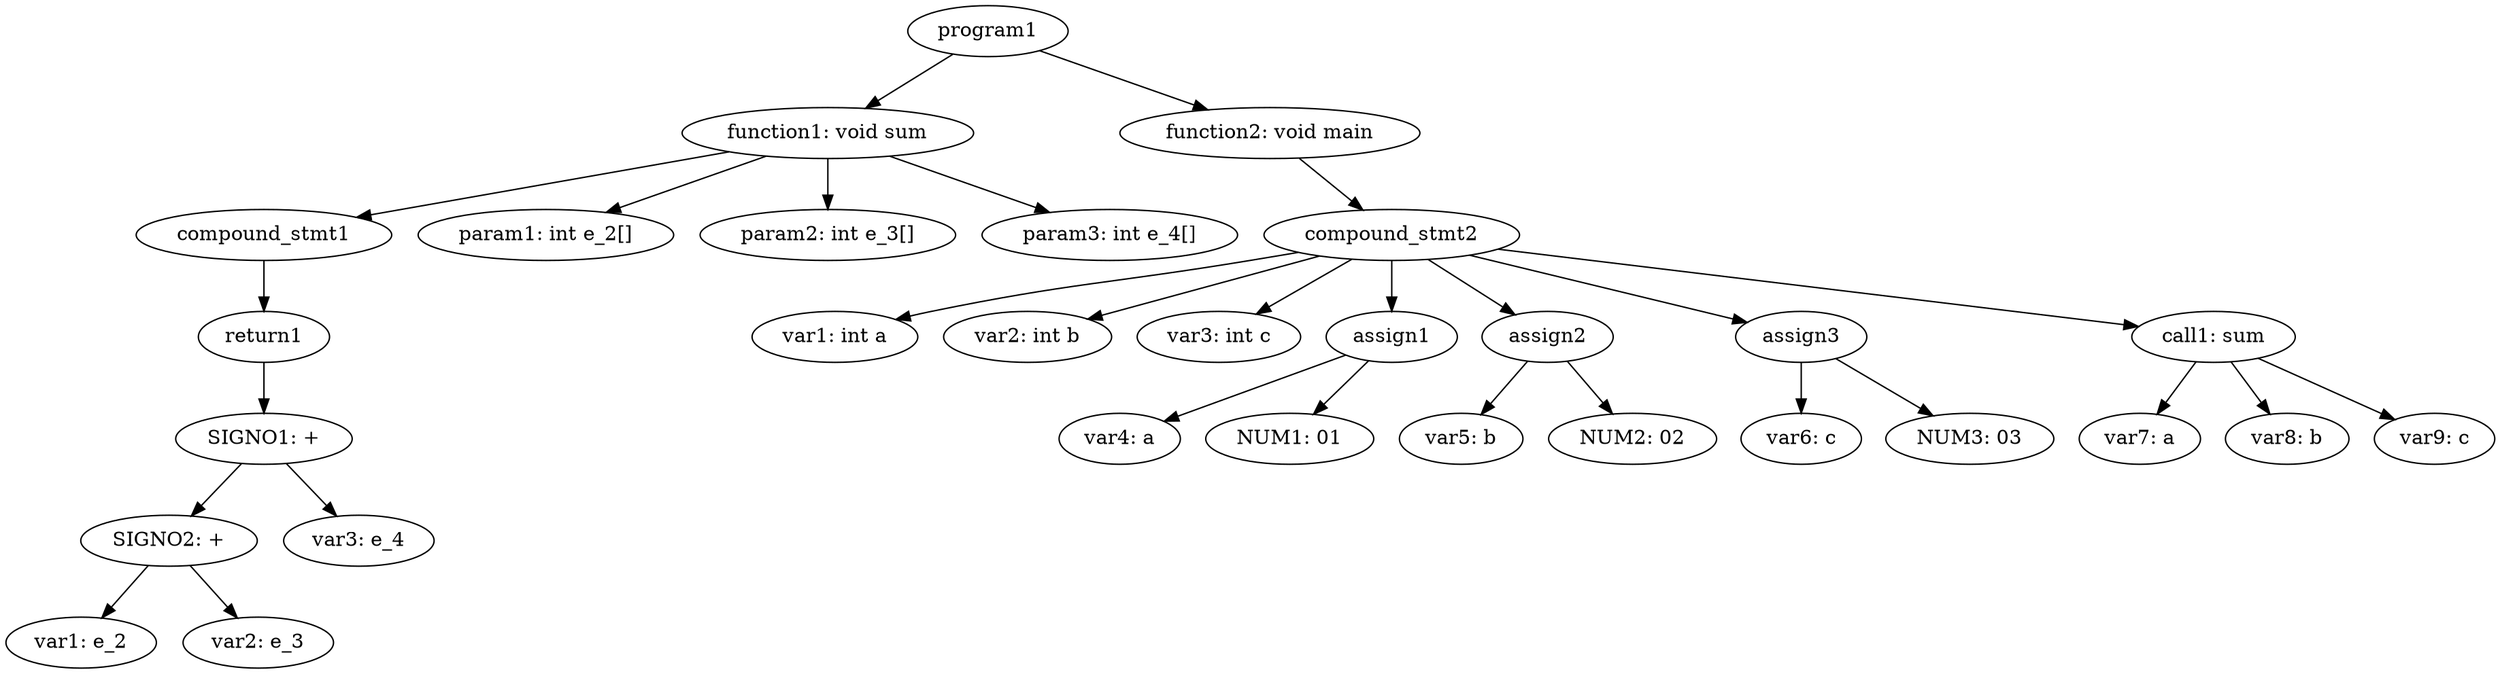 digraph G {
	"program1" -> "function1: void sum"
	"function1: void sum" -> "compound_stmt1"
	"compound_stmt1" -> "return1"
	"return1" -> "SIGNO1: +"
	"SIGNO1: +" -> "SIGNO2: +"
	"SIGNO2: +" -> "var1: e_2"
	"SIGNO2: +" -> "var2: e_3"
	"SIGNO1: +" -> "var3: e_4"
	"function1: void sum" -> "param1: int e_2[]"
	"function1: void sum" -> "param2: int e_3[]"
	"function1: void sum" -> "param3: int e_4[]"
	"program1" -> "function2: void main"
	"function2: void main" -> "compound_stmt2"
	"compound_stmt2" -> "var1: int a"
	"compound_stmt2" -> "var2: int b"
	"compound_stmt2" -> "var3: int c"
	"compound_stmt2" -> "assign1"
	"assign1" -> "var4: a"
	"assign1" -> "NUM1: 01"
	"compound_stmt2" -> "assign2"
	"assign2" -> "var5: b"
	"assign2" -> "NUM2: 02"
	"compound_stmt2" -> "assign3"
	"assign3" -> "var6: c"
	"assign3" -> "NUM3: 03"
	"compound_stmt2" -> "call1: sum"
	"call1: sum" -> "var7: a"
	"call1: sum" -> "var8: b"
	"call1: sum" -> "var9: c"
}